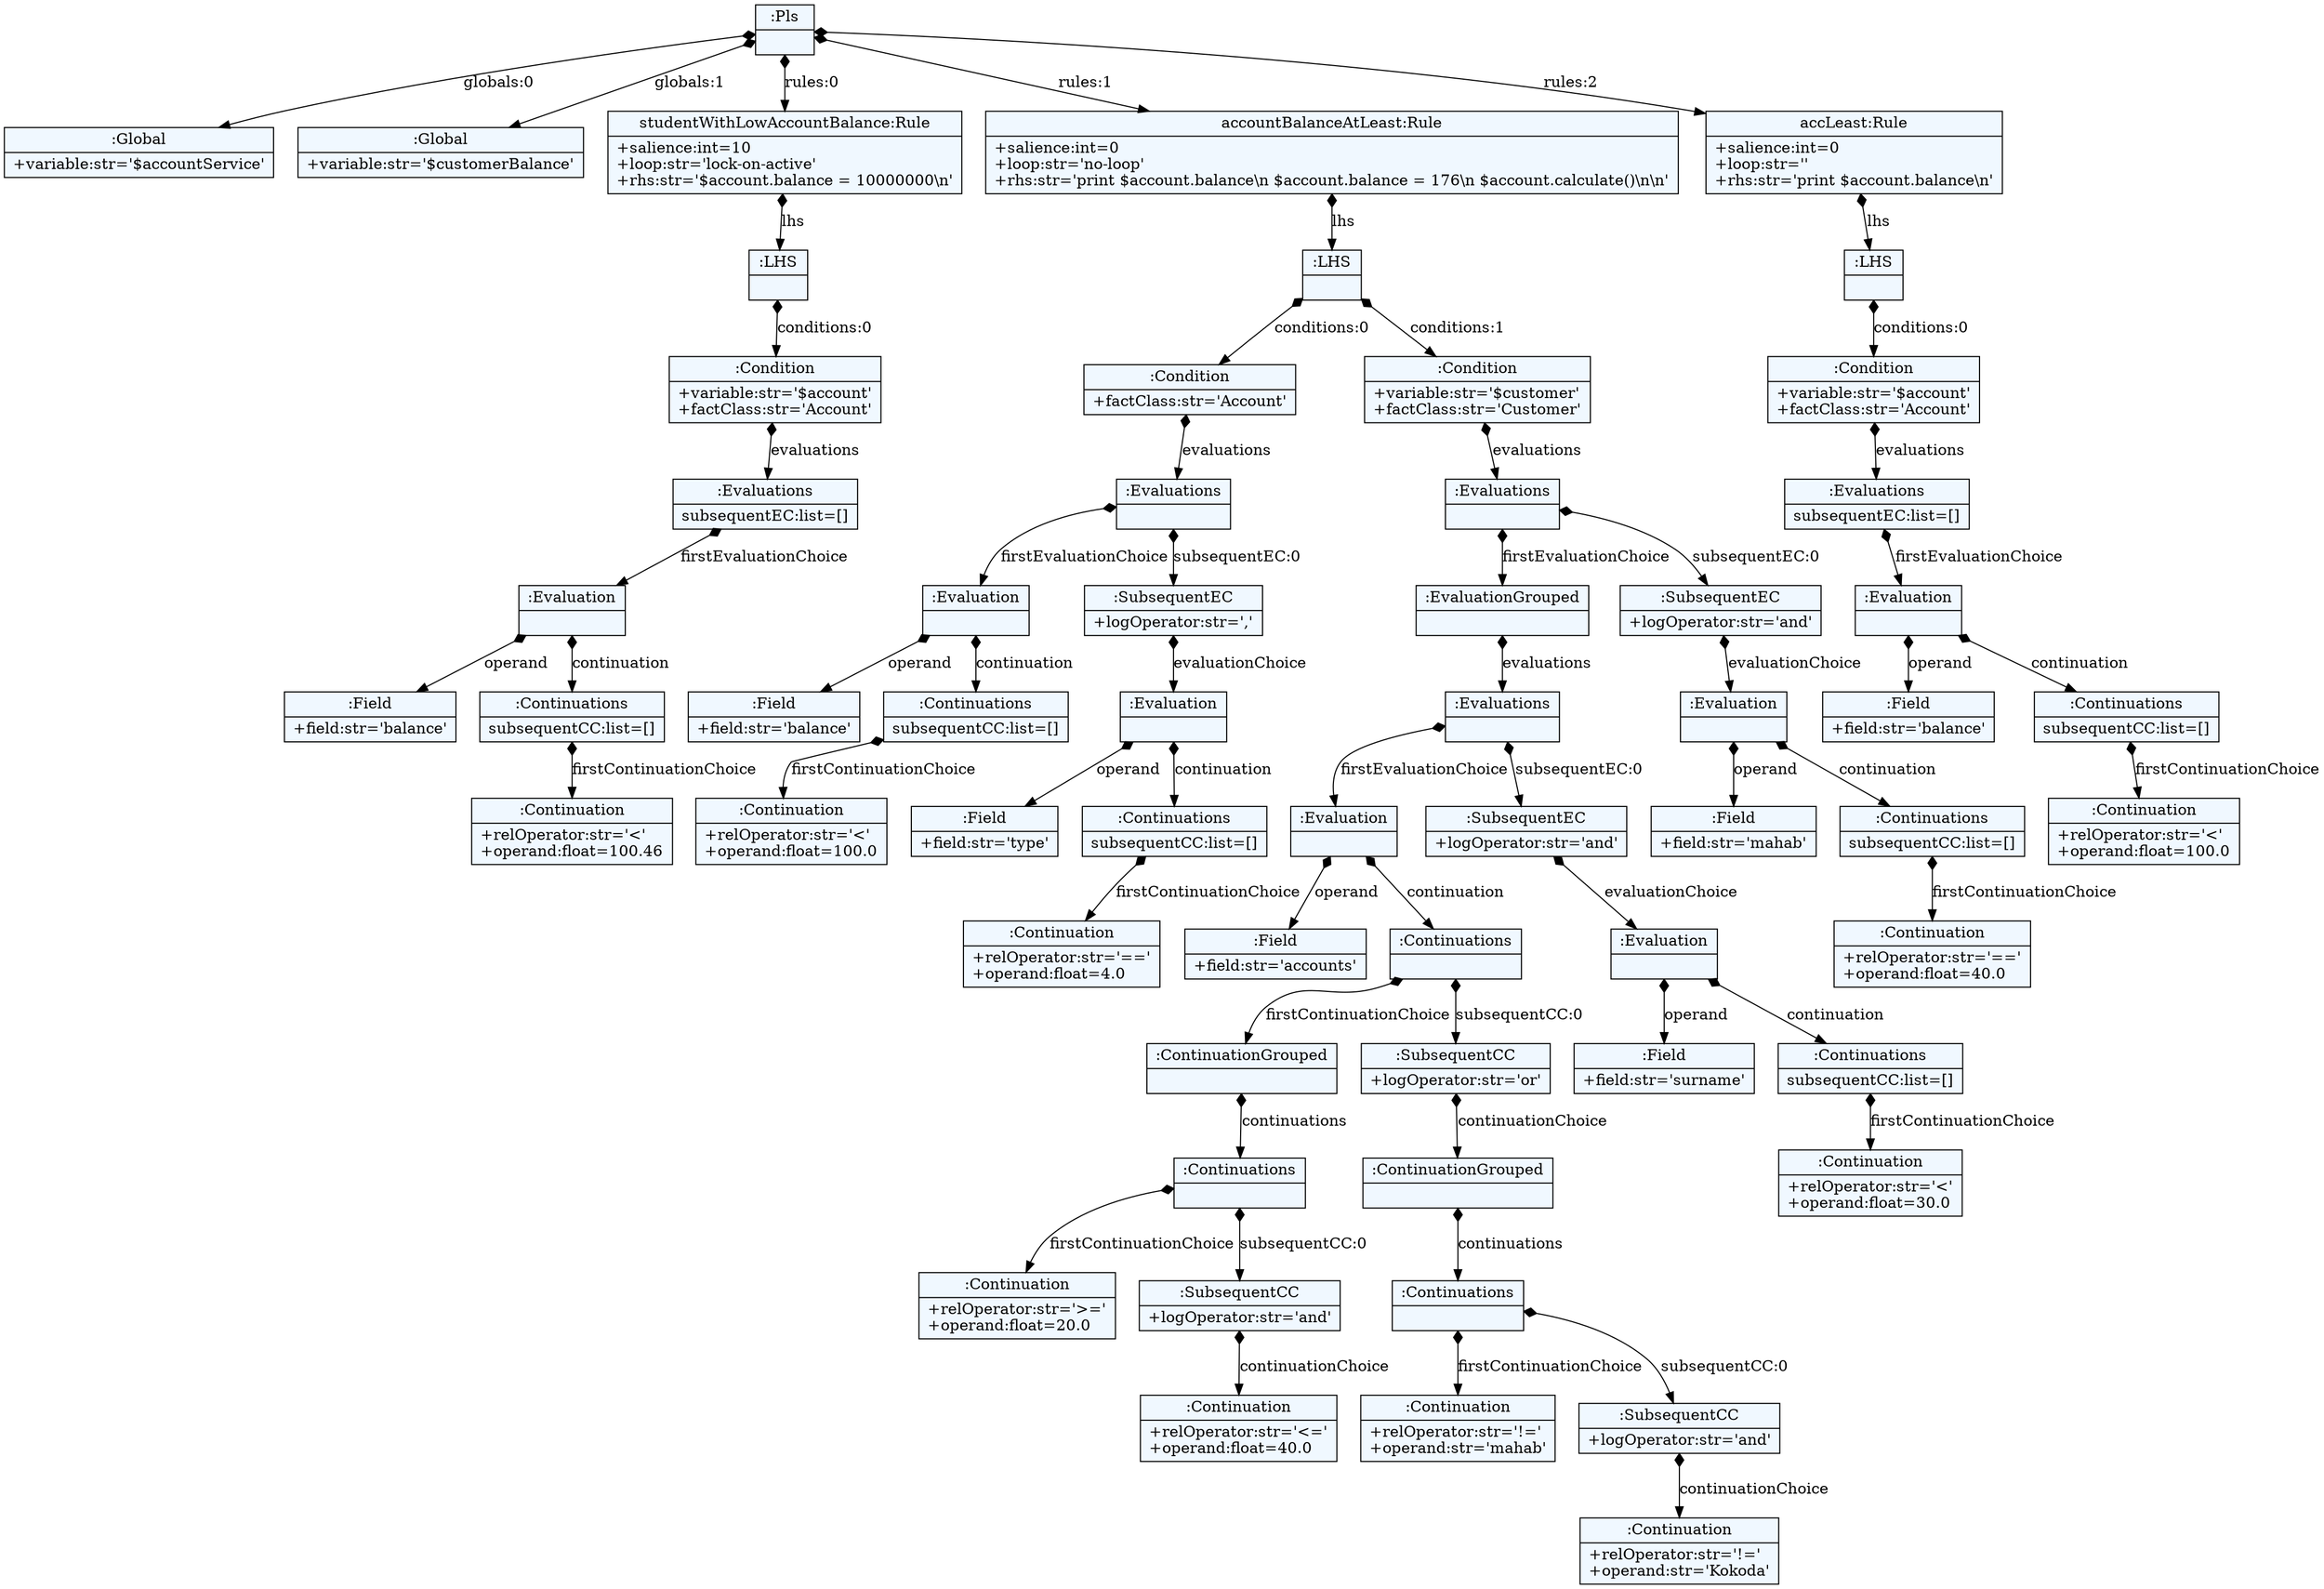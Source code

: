 
    digraph xtext {
    fontname = "Bitstream Vera Sans"
    fontsize = 8
    node[
        shape=record,
        style=filled,
        fillcolor=aliceblue
    ]
    nodesep = 0.3
    edge[dir=black,arrowtail=empty]


2468141022512 -> 2468141020832 [label="globals:0" arrowtail=diamond dir=both]
2468141020832[label="{:Global|+variable:str='$accountService'\l}"]
2468141022512 -> 2468142012120 [label="globals:1" arrowtail=diamond dir=both]
2468142012120[label="{:Global|+variable:str='$customerBalance'\l}"]
2468141022512 -> 2468142011224 [label="rules:0" arrowtail=diamond dir=both]
2468142011224 -> 2468142010552 [label="lhs" arrowtail=diamond dir=both]
2468142010552 -> 2468142056952 [label="conditions:0" arrowtail=diamond dir=both]
2468142056952 -> 2468142057232 [label="evaluations" arrowtail=diamond dir=both]
2468142057232 -> 2468142064080 [label="firstEvaluationChoice" arrowtail=diamond dir=both]
2468142064080 -> 2468142064136 [label="operand" arrowtail=diamond dir=both]
2468142064136[label="{:Field|+field:str='balance'\l}"]
2468142064080 -> 2468142066880 [label="continuation" arrowtail=diamond dir=both]
2468142066880 -> 2468142067608 [label="firstContinuationChoice" arrowtail=diamond dir=both]
2468142067608[label="{:Continuation|+relOperator:str='\<'\l+operand:float=100.46\l}"]
2468142066880[label="{:Continuations|subsequentCC:list=[]\l}"]
2468142064080[label="{:Evaluation|}"]
2468142057232[label="{:Evaluations|subsequentEC:list=[]\l}"]
2468142056952[label="{:Condition|+variable:str='$account'\l+factClass:str='Account'\l}"]
2468142010552[label="{:LHS|}"]
2468142011224[label="{studentWithLowAccountBalance:Rule|+salience:int=10\l+loop:str='lock-on-active'\l+rhs:str='$account.balance = 10000000\\n'\l}"]
2468141022512 -> 2468142011616 [label="rules:1" arrowtail=diamond dir=both]
2468142011616 -> 2468142014024 [label="lhs" arrowtail=diamond dir=both]
2468142014024 -> 2468142064192 [label="conditions:0" arrowtail=diamond dir=both]
2468142064192 -> 2468142067552 [label="evaluations" arrowtail=diamond dir=both]
2468142067552 -> 2468142067272 [label="firstEvaluationChoice" arrowtail=diamond dir=both]
2468142067272 -> 2468142981192 [label="operand" arrowtail=diamond dir=both]
2468142981192[label="{:Field|+field:str='balance'\l}"]
2468142067272 -> 2468142981248 [label="continuation" arrowtail=diamond dir=both]
2468142981248 -> 2468142981360 [label="firstContinuationChoice" arrowtail=diamond dir=both]
2468142981360[label="{:Continuation|+relOperator:str='\<'\l+operand:float=100.0\l}"]
2468142981248[label="{:Continuations|subsequentCC:list=[]\l}"]
2468142067272[label="{:Evaluation|}"]
2468142067552 -> 2468142067440 [label="subsequentEC:0" arrowtail=diamond dir=both]
2468142067440 -> 2468142981472 [label="evaluationChoice" arrowtail=diamond dir=both]
2468142981472 -> 2468142981584 [label="operand" arrowtail=diamond dir=both]
2468142981584[label="{:Field|+field:str='type'\l}"]
2468142981472 -> 2468142981640 [label="continuation" arrowtail=diamond dir=both]
2468142981640 -> 2468142981752 [label="firstContinuationChoice" arrowtail=diamond dir=both]
2468142981752[label="{:Continuation|+relOperator:str='=='\l+operand:float=4.0\l}"]
2468142981640[label="{:Continuations|subsequentCC:list=[]\l}"]
2468142981472[label="{:Evaluation|}"]
2468142067440[label="{:SubsequentEC|+logOperator:str=','\l}"]
2468142067552[label="{:Evaluations|}"]
2468142064192[label="{:Condition|+factClass:str='Account'\l}"]
2468142014024 -> 2468142067160 [label="conditions:1" arrowtail=diamond dir=both]
2468142067160 -> 2468142067384 [label="evaluations" arrowtail=diamond dir=both]
2468142067384 -> 2468142981528 [label="firstEvaluationChoice" arrowtail=diamond dir=both]
2468142981528 -> 2468142981864 [label="evaluations" arrowtail=diamond dir=both]
2468142981864 -> 2468142982032 [label="firstEvaluationChoice" arrowtail=diamond dir=both]
2468142982032 -> 2468142982144 [label="operand" arrowtail=diamond dir=both]
2468142982144[label="{:Field|+field:str='accounts'\l}"]
2468142982032 -> 2468142982200 [label="continuation" arrowtail=diamond dir=both]
2468142982200 -> 2468142982312 [label="firstContinuationChoice" arrowtail=diamond dir=both]
2468142982312 -> 2468142982536 [label="continuations" arrowtail=diamond dir=both]
2468142982536 -> 2468142982704 [label="firstContinuationChoice" arrowtail=diamond dir=both]
2468142982704[label="{:Continuation|+relOperator:str='\>='\l+operand:float=20.0\l}"]
2468142982536 -> 2468142982816 [label="subsequentCC:0" arrowtail=diamond dir=both]
2468142982816 -> 2468142982984 [label="continuationChoice" arrowtail=diamond dir=both]
2468142982984[label="{:Continuation|+relOperator:str='\<='\l+operand:float=40.0\l}"]
2468142982816[label="{:SubsequentCC|+logOperator:str='and'\l}"]
2468142982536[label="{:Continuations|}"]
2468142982312[label="{:ContinuationGrouped|}"]
2468142982200 -> 2468142982480 [label="subsequentCC:0" arrowtail=diamond dir=both]
2468142982480 -> 2468142982760 [label="continuationChoice" arrowtail=diamond dir=both]
2468142982760 -> 2468142982928 [label="continuations" arrowtail=diamond dir=both]
2468142982928 -> 2468142983152 [label="firstContinuationChoice" arrowtail=diamond dir=both]
2468142983152[label="{:Continuation|+relOperator:str='!='\l+operand:str='mahab'\l}"]
2468142982928 -> 2468142983264 [label="subsequentCC:0" arrowtail=diamond dir=both]
2468142983264 -> 2468142983488 [label="continuationChoice" arrowtail=diamond dir=both]
2468142983488[label="{:Continuation|+relOperator:str='!='\l+operand:str='Kokoda'\l}"]
2468142983264[label="{:SubsequentCC|+logOperator:str='and'\l}"]
2468142982928[label="{:Continuations|}"]
2468142982760[label="{:ContinuationGrouped|}"]
2468142982480[label="{:SubsequentCC|+logOperator:str='or'\l}"]
2468142982200[label="{:Continuations|}"]
2468142982032[label="{:Evaluation|}"]
2468142981864 -> 2468142982088 [label="subsequentEC:0" arrowtail=diamond dir=both]
2468142982088 -> 2468142982424 [label="evaluationChoice" arrowtail=diamond dir=both]
2468142982424 -> 2468142982648 [label="operand" arrowtail=diamond dir=both]
2468142982648[label="{:Field|+field:str='surname'\l}"]
2468142982424 -> 2468142982872 [label="continuation" arrowtail=diamond dir=both]
2468142982872 -> 2468142983096 [label="firstContinuationChoice" arrowtail=diamond dir=both]
2468142983096[label="{:Continuation|+relOperator:str='\<'\l+operand:float=30.0\l}"]
2468142982872[label="{:Continuations|subsequentCC:list=[]\l}"]
2468142982424[label="{:Evaluation|}"]
2468142982088[label="{:SubsequentEC|+logOperator:str='and'\l}"]
2468142981864[label="{:Evaluations|}"]
2468142981528[label="{:EvaluationGrouped|}"]
2468142067384 -> 2468142981696 [label="subsequentEC:0" arrowtail=diamond dir=both]
2468142981696 -> 2468142981976 [label="evaluationChoice" arrowtail=diamond dir=both]
2468142981976 -> 2468142982368 [label="operand" arrowtail=diamond dir=both]
2468142982368[label="{:Field|+field:str='mahab'\l}"]
2468142981976 -> 2468142982592 [label="continuation" arrowtail=diamond dir=both]
2468142982592 -> 2468142983208 [label="firstContinuationChoice" arrowtail=diamond dir=both]
2468142983208[label="{:Continuation|+relOperator:str='=='\l+operand:float=40.0\l}"]
2468142982592[label="{:Continuations|subsequentCC:list=[]\l}"]
2468142981976[label="{:Evaluation|}"]
2468142981696[label="{:SubsequentEC|+logOperator:str='and'\l}"]
2468142067384[label="{:Evaluations|}"]
2468142067160[label="{:Condition|+variable:str='$customer'\l+factClass:str='Customer'\l}"]
2468142014024[label="{:LHS|}"]
2468142011616[label="{accountBalanceAtLeast:Rule|+salience:int=0\l+loop:str='no-loop'\l+rhs:str='print $account.balance\\n      $account.balance = 176\\n      $account.calculate()\\n\\n'\l}"]
2468141022512 -> 2468142013520 [label="rules:2" arrowtail=diamond dir=both]
2468142013520 -> 2468142055496 [label="lhs" arrowtail=diamond dir=both]
2468142055496 -> 2468142981304 [label="conditions:0" arrowtail=diamond dir=both]
2468142981304 -> 2468142981808 [label="evaluations" arrowtail=diamond dir=both]
2468142981808 -> 2468142983040 [label="firstEvaluationChoice" arrowtail=diamond dir=both]
2468142983040 -> 2468142983544 [label="operand" arrowtail=diamond dir=both]
2468142983544[label="{:Field|+field:str='balance'\l}"]
2468142983040 -> 2468142983600 [label="continuation" arrowtail=diamond dir=both]
2468142983600 -> 2468142983768 [label="firstContinuationChoice" arrowtail=diamond dir=both]
2468142983768[label="{:Continuation|+relOperator:str='\<'\l+operand:float=100.0\l}"]
2468142983600[label="{:Continuations|subsequentCC:list=[]\l}"]
2468142983040[label="{:Evaluation|}"]
2468142981808[label="{:Evaluations|subsequentEC:list=[]\l}"]
2468142981304[label="{:Condition|+variable:str='$account'\l+factClass:str='Account'\l}"]
2468142055496[label="{:LHS|}"]
2468142013520[label="{accLeast:Rule|+salience:int=0\l+loop:str=''\l+rhs:str='print $account.balance\\n'\l}"]
2468141022512[label="{:Pls|}"]

}
